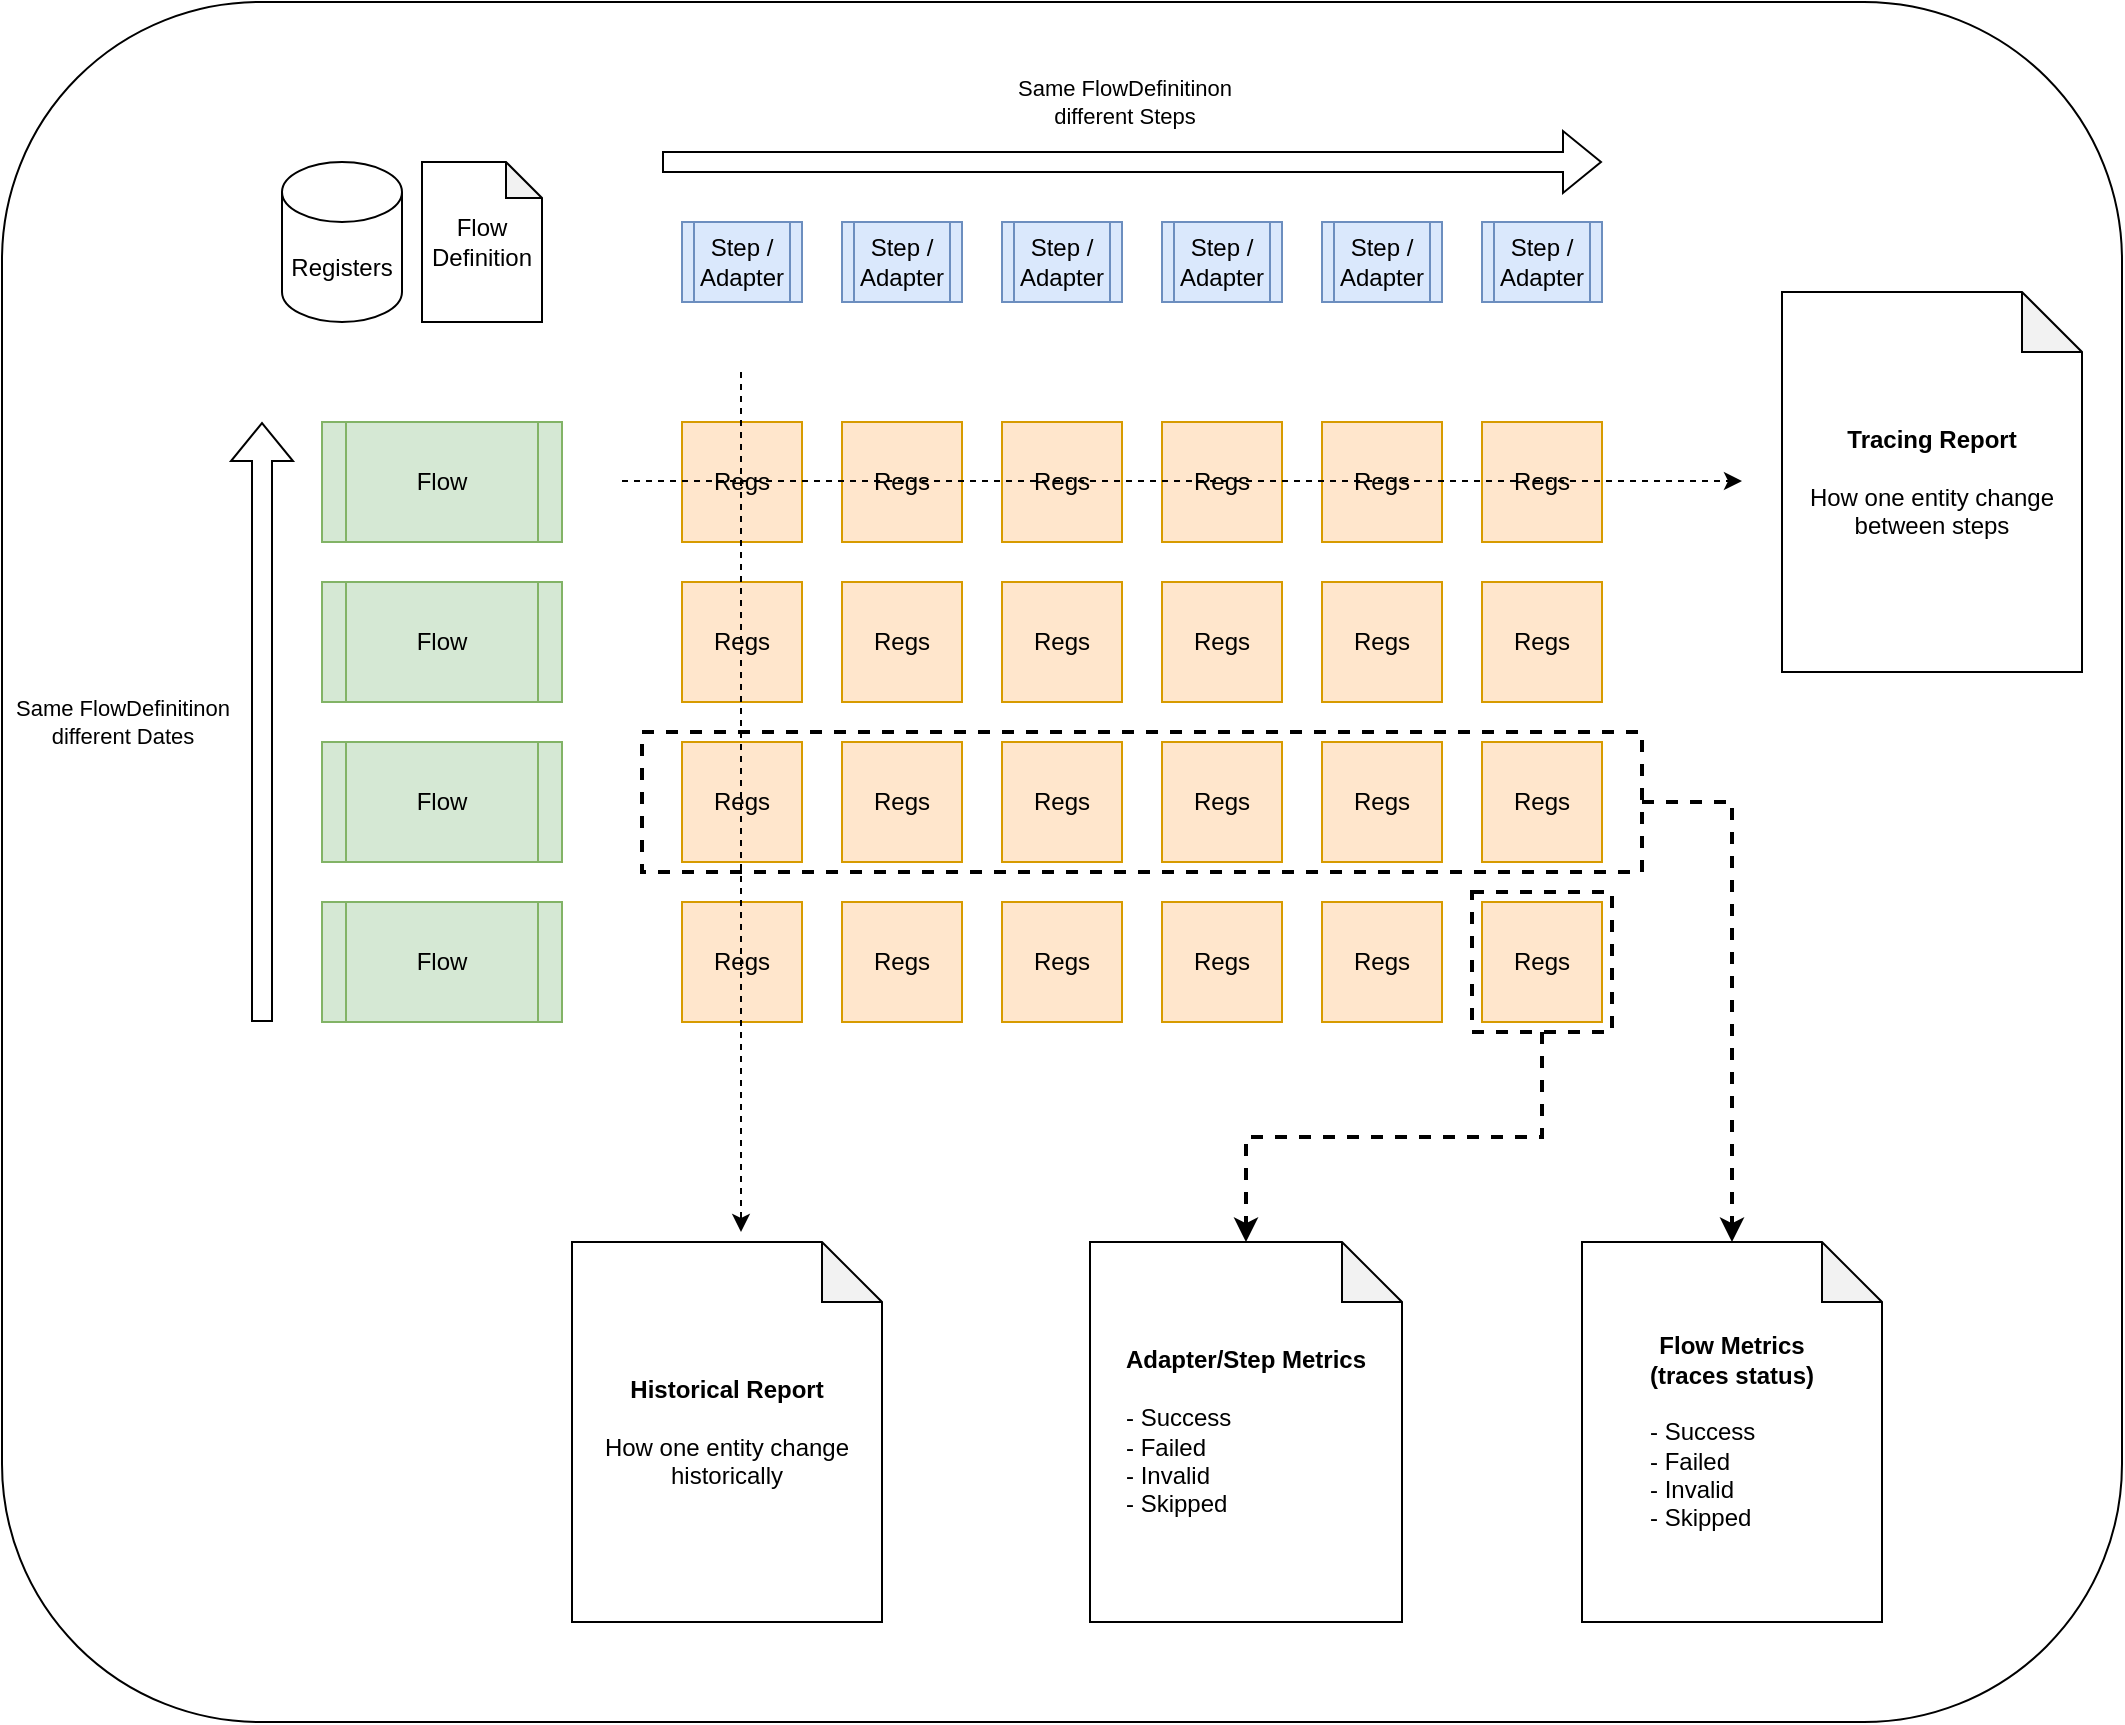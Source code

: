 <mxfile version="16.5.3" type="device"><diagram id="STVpEPMDtYNY-84icG_2" name="Page-1"><mxGraphModel dx="2249" dy="1931" grid="1" gridSize="10" guides="1" tooltips="1" connect="1" arrows="1" fold="1" page="1" pageScale="1" pageWidth="827" pageHeight="1169" math="0" shadow="0"><root><mxCell id="0"/><mxCell id="1" parent="0"/><mxCell id="NaUe_QdIXceRAuX8hSOA-3" value="" style="rounded=1;whiteSpace=wrap;html=1;strokeWidth=1;" vertex="1" parent="1"><mxGeometry x="-160" y="-80" width="1060" height="860" as="geometry"/></mxCell><mxCell id="1KvY6F6Q4-1gHD8Xh-qZ-2" value="Regs" style="rounded=0;whiteSpace=wrap;html=1;fillColor=#ffe6cc;strokeColor=#d79b00;" parent="1" vertex="1"><mxGeometry x="180" y="130" width="60" height="60" as="geometry"/></mxCell><mxCell id="1KvY6F6Q4-1gHD8Xh-qZ-3" value="Regs" style="rounded=0;whiteSpace=wrap;html=1;fillColor=#ffe6cc;strokeColor=#d79b00;" parent="1" vertex="1"><mxGeometry x="260" y="130" width="60" height="60" as="geometry"/></mxCell><mxCell id="1KvY6F6Q4-1gHD8Xh-qZ-4" value="Regs" style="rounded=0;whiteSpace=wrap;html=1;fillColor=#ffe6cc;strokeColor=#d79b00;" parent="1" vertex="1"><mxGeometry x="340" y="130" width="60" height="60" as="geometry"/></mxCell><mxCell id="1KvY6F6Q4-1gHD8Xh-qZ-5" value="Regs" style="rounded=0;whiteSpace=wrap;html=1;fillColor=#ffe6cc;strokeColor=#d79b00;" parent="1" vertex="1"><mxGeometry x="420" y="130" width="60" height="60" as="geometry"/></mxCell><mxCell id="1KvY6F6Q4-1gHD8Xh-qZ-6" value="Regs" style="rounded=0;whiteSpace=wrap;html=1;fillColor=#ffe6cc;strokeColor=#d79b00;" parent="1" vertex="1"><mxGeometry x="500" y="130" width="60" height="60" as="geometry"/></mxCell><mxCell id="1KvY6F6Q4-1gHD8Xh-qZ-7" value="Regs" style="rounded=0;whiteSpace=wrap;html=1;fillColor=#ffe6cc;strokeColor=#d79b00;" parent="1" vertex="1"><mxGeometry x="580" y="130" width="60" height="60" as="geometry"/></mxCell><mxCell id="1KvY6F6Q4-1gHD8Xh-qZ-9" value="Regs" style="rounded=0;whiteSpace=wrap;html=1;fillColor=#ffe6cc;strokeColor=#d79b00;" parent="1" vertex="1"><mxGeometry x="180" y="210" width="60" height="60" as="geometry"/></mxCell><mxCell id="1KvY6F6Q4-1gHD8Xh-qZ-10" value="Regs" style="rounded=0;whiteSpace=wrap;html=1;fillColor=#ffe6cc;strokeColor=#d79b00;" parent="1" vertex="1"><mxGeometry x="260" y="210" width="60" height="60" as="geometry"/></mxCell><mxCell id="1KvY6F6Q4-1gHD8Xh-qZ-11" value="Regs" style="rounded=0;whiteSpace=wrap;html=1;fillColor=#ffe6cc;strokeColor=#d79b00;" parent="1" vertex="1"><mxGeometry x="340" y="210" width="60" height="60" as="geometry"/></mxCell><mxCell id="1KvY6F6Q4-1gHD8Xh-qZ-12" value="Regs" style="rounded=0;whiteSpace=wrap;html=1;fillColor=#ffe6cc;strokeColor=#d79b00;" parent="1" vertex="1"><mxGeometry x="420" y="210" width="60" height="60" as="geometry"/></mxCell><mxCell id="1KvY6F6Q4-1gHD8Xh-qZ-13" value="Regs" style="rounded=0;whiteSpace=wrap;html=1;fillColor=#ffe6cc;strokeColor=#d79b00;" parent="1" vertex="1"><mxGeometry x="500" y="210" width="60" height="60" as="geometry"/></mxCell><mxCell id="1KvY6F6Q4-1gHD8Xh-qZ-14" value="Regs" style="rounded=0;whiteSpace=wrap;html=1;fillColor=#ffe6cc;strokeColor=#d79b00;" parent="1" vertex="1"><mxGeometry x="580" y="210" width="60" height="60" as="geometry"/></mxCell><mxCell id="1KvY6F6Q4-1gHD8Xh-qZ-15" value="Regs" style="rounded=0;whiteSpace=wrap;html=1;fillColor=#ffe6cc;strokeColor=#d79b00;" parent="1" vertex="1"><mxGeometry x="180" y="290" width="60" height="60" as="geometry"/></mxCell><mxCell id="1KvY6F6Q4-1gHD8Xh-qZ-16" value="Regs" style="rounded=0;whiteSpace=wrap;html=1;fillColor=#ffe6cc;strokeColor=#d79b00;" parent="1" vertex="1"><mxGeometry x="260" y="290" width="60" height="60" as="geometry"/></mxCell><mxCell id="1KvY6F6Q4-1gHD8Xh-qZ-17" value="Regs" style="rounded=0;whiteSpace=wrap;html=1;fillColor=#ffe6cc;strokeColor=#d79b00;" parent="1" vertex="1"><mxGeometry x="340" y="290" width="60" height="60" as="geometry"/></mxCell><mxCell id="1KvY6F6Q4-1gHD8Xh-qZ-18" value="Regs" style="rounded=0;whiteSpace=wrap;html=1;fillColor=#ffe6cc;strokeColor=#d79b00;" parent="1" vertex="1"><mxGeometry x="420" y="290" width="60" height="60" as="geometry"/></mxCell><mxCell id="1KvY6F6Q4-1gHD8Xh-qZ-19" value="Regs" style="rounded=0;whiteSpace=wrap;html=1;fillColor=#ffe6cc;strokeColor=#d79b00;" parent="1" vertex="1"><mxGeometry x="500" y="290" width="60" height="60" as="geometry"/></mxCell><mxCell id="1KvY6F6Q4-1gHD8Xh-qZ-20" value="Regs" style="rounded=0;whiteSpace=wrap;html=1;fillColor=#ffe6cc;strokeColor=#d79b00;" parent="1" vertex="1"><mxGeometry x="580" y="290" width="60" height="60" as="geometry"/></mxCell><mxCell id="1KvY6F6Q4-1gHD8Xh-qZ-21" value="Regs" style="rounded=0;whiteSpace=wrap;html=1;fillColor=#ffe6cc;strokeColor=#d79b00;" parent="1" vertex="1"><mxGeometry x="180" y="370" width="60" height="60" as="geometry"/></mxCell><mxCell id="1KvY6F6Q4-1gHD8Xh-qZ-22" value="Regs" style="rounded=0;whiteSpace=wrap;html=1;fillColor=#ffe6cc;strokeColor=#d79b00;" parent="1" vertex="1"><mxGeometry x="260" y="370" width="60" height="60" as="geometry"/></mxCell><mxCell id="1KvY6F6Q4-1gHD8Xh-qZ-23" value="Regs" style="rounded=0;whiteSpace=wrap;html=1;fillColor=#ffe6cc;strokeColor=#d79b00;" parent="1" vertex="1"><mxGeometry x="340" y="370" width="60" height="60" as="geometry"/></mxCell><mxCell id="1KvY6F6Q4-1gHD8Xh-qZ-24" value="Regs" style="rounded=0;whiteSpace=wrap;html=1;fillColor=#ffe6cc;strokeColor=#d79b00;" parent="1" vertex="1"><mxGeometry x="420" y="370" width="60" height="60" as="geometry"/></mxCell><mxCell id="1KvY6F6Q4-1gHD8Xh-qZ-25" value="Regs" style="rounded=0;whiteSpace=wrap;html=1;fillColor=#ffe6cc;strokeColor=#d79b00;" parent="1" vertex="1"><mxGeometry x="500" y="370" width="60" height="60" as="geometry"/></mxCell><mxCell id="1KvY6F6Q4-1gHD8Xh-qZ-26" value="Regs" style="rounded=0;whiteSpace=wrap;html=1;fillColor=#ffe6cc;strokeColor=#d79b00;" parent="1" vertex="1"><mxGeometry x="580" y="370" width="60" height="60" as="geometry"/></mxCell><mxCell id="1KvY6F6Q4-1gHD8Xh-qZ-27" value="Flow" style="shape=process;whiteSpace=wrap;html=1;backgroundOutline=1;fillColor=#d5e8d4;strokeColor=#82b366;" parent="1" vertex="1"><mxGeometry y="130" width="120" height="60" as="geometry"/></mxCell><mxCell id="1KvY6F6Q4-1gHD8Xh-qZ-28" value="Flow" style="shape=process;whiteSpace=wrap;html=1;backgroundOutline=1;fillColor=#d5e8d4;strokeColor=#82b366;" parent="1" vertex="1"><mxGeometry y="210" width="120" height="60" as="geometry"/></mxCell><mxCell id="1KvY6F6Q4-1gHD8Xh-qZ-29" value="Flow" style="shape=process;whiteSpace=wrap;html=1;backgroundOutline=1;fillColor=#d5e8d4;strokeColor=#82b366;" parent="1" vertex="1"><mxGeometry y="290" width="120" height="60" as="geometry"/></mxCell><mxCell id="1KvY6F6Q4-1gHD8Xh-qZ-30" value="Flow" style="shape=process;whiteSpace=wrap;html=1;backgroundOutline=1;fillColor=#d5e8d4;strokeColor=#82b366;" parent="1" vertex="1"><mxGeometry y="370" width="120" height="60" as="geometry"/></mxCell><mxCell id="1KvY6F6Q4-1gHD8Xh-qZ-33" value="" style="endArrow=classic;html=1;rounded=0;dashed=1;" parent="1" edge="1"><mxGeometry width="50" height="50" relative="1" as="geometry"><mxPoint x="209.5" y="105" as="sourcePoint"/><mxPoint x="209.5" y="535" as="targetPoint"/></mxGeometry></mxCell><mxCell id="1KvY6F6Q4-1gHD8Xh-qZ-34" value="" style="endArrow=classic;html=1;rounded=0;dashed=1;" parent="1" edge="1"><mxGeometry width="50" height="50" relative="1" as="geometry"><mxPoint x="150" y="159.5" as="sourcePoint"/><mxPoint x="710" y="159.5" as="targetPoint"/></mxGeometry></mxCell><mxCell id="1KvY6F6Q4-1gHD8Xh-qZ-36" value="&lt;b&gt;Historical Report&lt;br&gt;&lt;/b&gt;&lt;br&gt;How one entity change historically" style="shape=note;whiteSpace=wrap;html=1;backgroundOutline=1;darkOpacity=0.05;" parent="1" vertex="1"><mxGeometry x="125" y="540" width="155" height="190" as="geometry"/></mxCell><mxCell id="1KvY6F6Q4-1gHD8Xh-qZ-38" value="&lt;b&gt;Tracing Report&lt;br&gt;&lt;/b&gt;&lt;br&gt;How one entity change between steps" style="shape=note;whiteSpace=wrap;html=1;backgroundOutline=1;darkOpacity=0.05;" parent="1" vertex="1"><mxGeometry x="730" y="65" width="150" height="190" as="geometry"/></mxCell><mxCell id="1KvY6F6Q4-1gHD8Xh-qZ-41" value="Step / Adapter" style="shape=process;whiteSpace=wrap;html=1;backgroundOutline=1;fillColor=#dae8fc;strokeColor=#6c8ebf;" parent="1" vertex="1"><mxGeometry x="180" y="30" width="60" height="40" as="geometry"/></mxCell><mxCell id="1KvY6F6Q4-1gHD8Xh-qZ-42" value="Step / Adapter" style="shape=process;whiteSpace=wrap;html=1;backgroundOutline=1;fillColor=#dae8fc;strokeColor=#6c8ebf;" parent="1" vertex="1"><mxGeometry x="260" y="30" width="60" height="40" as="geometry"/></mxCell><mxCell id="1KvY6F6Q4-1gHD8Xh-qZ-43" value="Step / Adapter" style="shape=process;whiteSpace=wrap;html=1;backgroundOutline=1;fillColor=#dae8fc;strokeColor=#6c8ebf;" parent="1" vertex="1"><mxGeometry x="340" y="30" width="60" height="40" as="geometry"/></mxCell><mxCell id="1KvY6F6Q4-1gHD8Xh-qZ-44" value="Step / Adapter" style="shape=process;whiteSpace=wrap;html=1;backgroundOutline=1;fillColor=#dae8fc;strokeColor=#6c8ebf;" parent="1" vertex="1"><mxGeometry x="420" y="30" width="60" height="40" as="geometry"/></mxCell><mxCell id="1KvY6F6Q4-1gHD8Xh-qZ-45" value="Step / Adapter" style="shape=process;whiteSpace=wrap;html=1;backgroundOutline=1;fillColor=#dae8fc;strokeColor=#6c8ebf;" parent="1" vertex="1"><mxGeometry x="500" y="30" width="60" height="40" as="geometry"/></mxCell><mxCell id="1KvY6F6Q4-1gHD8Xh-qZ-46" value="Step / Adapter" style="shape=process;whiteSpace=wrap;html=1;backgroundOutline=1;fillColor=#dae8fc;strokeColor=#6c8ebf;" parent="1" vertex="1"><mxGeometry x="580" y="30" width="60" height="40" as="geometry"/></mxCell><mxCell id="1KvY6F6Q4-1gHD8Xh-qZ-47" value="&lt;b&gt;Adapter/Step Metrics&lt;br&gt;&lt;/b&gt;&lt;br&gt;&lt;div style=&quot;text-align: left&quot;&gt;&lt;span&gt;- Success&lt;/span&gt;&lt;/div&gt;&lt;div style=&quot;text-align: left&quot;&gt;&lt;span&gt;- Failed&lt;/span&gt;&lt;/div&gt;&lt;div style=&quot;text-align: left&quot;&gt;&lt;span&gt;- Invalid&lt;/span&gt;&lt;/div&gt;&lt;div style=&quot;text-align: left&quot;&gt;&lt;span&gt;- Skipped&lt;/span&gt;&lt;/div&gt;" style="shape=note;whiteSpace=wrap;html=1;backgroundOutline=1;darkOpacity=0.05;" parent="1" vertex="1"><mxGeometry x="384" y="540" width="156" height="190" as="geometry"/></mxCell><mxCell id="1KvY6F6Q4-1gHD8Xh-qZ-48" value="&lt;b&gt;Flow Metrics &lt;br&gt;(traces status)&lt;br&gt;&lt;br&gt;&lt;/b&gt;&lt;div style=&quot;text-align: left&quot;&gt;- Success&lt;/div&gt;&lt;div style=&quot;text-align: left&quot;&gt;- Failed&lt;/div&gt;&lt;div style=&quot;text-align: left&quot;&gt;- Invalid&lt;/div&gt;&lt;div style=&quot;text-align: left&quot;&gt;- Skipped&lt;/div&gt;" style="shape=note;whiteSpace=wrap;html=1;backgroundOutline=1;darkOpacity=0.05;" parent="1" vertex="1"><mxGeometry x="630" y="540" width="150" height="190" as="geometry"/></mxCell><mxCell id="1KvY6F6Q4-1gHD8Xh-qZ-52" style="edgeStyle=orthogonalEdgeStyle;rounded=0;orthogonalLoop=1;jettySize=auto;html=1;exitX=0.5;exitY=1;exitDx=0;exitDy=0;dashed=1;strokeWidth=2;" parent="1" source="1KvY6F6Q4-1gHD8Xh-qZ-50" target="1KvY6F6Q4-1gHD8Xh-qZ-47" edge="1"><mxGeometry relative="1" as="geometry"/></mxCell><mxCell id="1KvY6F6Q4-1gHD8Xh-qZ-50" value="" style="rounded=0;whiteSpace=wrap;html=1;fillColor=none;dashed=1;strokeWidth=2;" parent="1" vertex="1"><mxGeometry x="575" y="365" width="70" height="70" as="geometry"/></mxCell><mxCell id="1KvY6F6Q4-1gHD8Xh-qZ-54" style="edgeStyle=orthogonalEdgeStyle;rounded=0;orthogonalLoop=1;jettySize=auto;html=1;exitX=1;exitY=0.5;exitDx=0;exitDy=0;dashed=1;strokeWidth=2;" parent="1" source="1KvY6F6Q4-1gHD8Xh-qZ-53" target="1KvY6F6Q4-1gHD8Xh-qZ-48" edge="1"><mxGeometry relative="1" as="geometry"/></mxCell><mxCell id="1KvY6F6Q4-1gHD8Xh-qZ-53" value="" style="rounded=0;whiteSpace=wrap;html=1;fillColor=none;dashed=1;strokeWidth=2;" parent="1" vertex="1"><mxGeometry x="160" y="285" width="500" height="70" as="geometry"/></mxCell><mxCell id="1KvY6F6Q4-1gHD8Xh-qZ-57" value="" style="shape=flexArrow;endArrow=classic;html=1;rounded=0;strokeWidth=1;" parent="1" edge="1"><mxGeometry width="50" height="50" relative="1" as="geometry"><mxPoint x="-30" y="430" as="sourcePoint"/><mxPoint x="-30" y="130" as="targetPoint"/></mxGeometry></mxCell><mxCell id="1KvY6F6Q4-1gHD8Xh-qZ-58" value="Same FlowDefinitinon&lt;br&gt;different Dates" style="edgeLabel;html=1;align=center;verticalAlign=middle;resizable=0;points=[];" parent="1KvY6F6Q4-1gHD8Xh-qZ-57" vertex="1" connectable="0"><mxGeometry x="0.18" y="-2" relative="1" as="geometry"><mxPoint x="-72" y="27" as="offset"/></mxGeometry></mxCell><mxCell id="1KvY6F6Q4-1gHD8Xh-qZ-59" value="" style="shape=flexArrow;endArrow=classic;html=1;rounded=0;strokeWidth=1;" parent="1" edge="1"><mxGeometry width="50" height="50" relative="1" as="geometry"><mxPoint x="170" as="sourcePoint"/><mxPoint x="640" as="targetPoint"/></mxGeometry></mxCell><mxCell id="1KvY6F6Q4-1gHD8Xh-qZ-60" value="Same FlowDefinitinon&lt;br&gt;different Steps" style="edgeLabel;html=1;align=center;verticalAlign=middle;resizable=0;points=[];" parent="1KvY6F6Q4-1gHD8Xh-qZ-59" vertex="1" connectable="0"><mxGeometry x="0.18" y="-2" relative="1" as="geometry"><mxPoint x="-47" y="-32" as="offset"/></mxGeometry></mxCell><mxCell id="1KvY6F6Q4-1gHD8Xh-qZ-82" value="Registers" style="shape=cylinder3;whiteSpace=wrap;html=1;boundedLbl=1;backgroundOutline=1;size=15;strokeWidth=1;fillColor=none;" parent="1" vertex="1"><mxGeometry x="-20" width="60" height="80" as="geometry"/></mxCell><mxCell id="NaUe_QdIXceRAuX8hSOA-1" value="Flow Definition" style="shape=note;whiteSpace=wrap;html=1;backgroundOutline=1;darkOpacity=0.05;strokeWidth=1;size=18;" vertex="1" parent="1"><mxGeometry x="50" width="60" height="80" as="geometry"/></mxCell></root></mxGraphModel></diagram></mxfile>